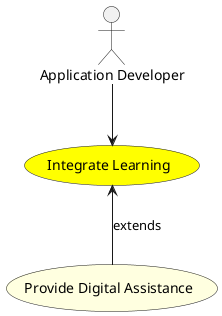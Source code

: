 @startuml


usecase "Integrate Learning" as IntegrateLearning #yellow

Actor "Application Developer" as ApplicationDeveloper

ApplicationDeveloper --> IntegrateLearning





usecase "Provide Digital Assistance" as ProvideDigitalAssistance #lightyellow

IntegrateLearning <-- ProvideDigitalAssistance : extends







@enduml
